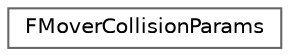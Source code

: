 digraph "Graphical Class Hierarchy"
{
 // INTERACTIVE_SVG=YES
 // LATEX_PDF_SIZE
  bgcolor="transparent";
  edge [fontname=Helvetica,fontsize=10,labelfontname=Helvetica,labelfontsize=10];
  node [fontname=Helvetica,fontsize=10,shape=box,height=0.2,width=0.4];
  rankdir="LR";
  Node0 [id="Node000000",label="FMoverCollisionParams",height=0.2,width=0.4,color="grey40", fillcolor="white", style="filled",URL="$db/d04/structFMoverCollisionParams.html",tooltip="Encapsulates a collision context involved in movement."];
}
